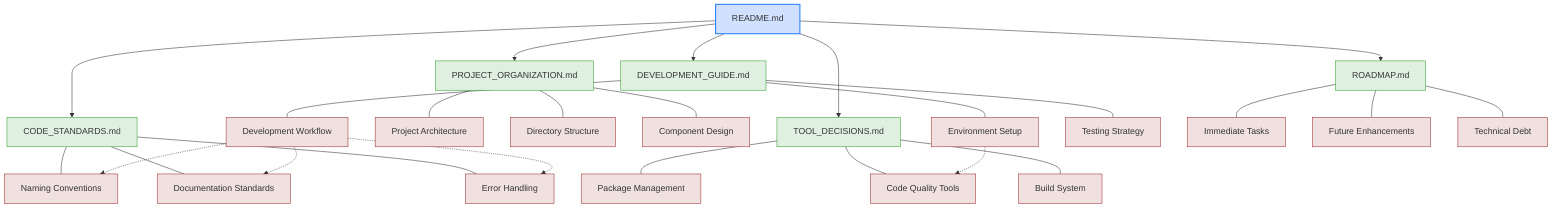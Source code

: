 graph TD
    A[README.md] --> B[PROJECT_ORGANIZATION.md]
    A --> C[CODE_STANDARDS.md]
    A --> D[TOOL_DECISIONS.md]
    A --> E[DEVELOPMENT_GUIDE.md]
    A --> F[ROADMAP.md]
    
    B --- G[Project Architecture]
    B --- H[Directory Structure]
    B --- I[Component Design]
    
    C --- J[Naming Conventions]
    C --- K[Documentation Standards]
    C --- L[Error Handling]
    
    D --- M[Package Management]
    D --- N[Code Quality Tools]
    D --- O[Build System]
    
    E --- P[Environment Setup]
    E --- Q[Development Workflow]
    E --- R[Testing Strategy]
    
    F --- S[Immediate Tasks]
    F --- T[Future Enhancements]
    F --- U[Technical Debt]
    
    P -.-> N
    Q -.-> J
    Q -.-> K
    Q -.-> L
    
    classDef primary fill:#d0e0ff,stroke:#3080ff,stroke-width:2px
    classDef secondary fill:#e0f0e0,stroke:#30a030,stroke-width:1px
    classDef tertiary fill:#f0e0e0,stroke:#a03030,stroke-width:1px
    
    class A primary
    class B,C,D,E,F secondary
    class G,H,I,J,K,L,M,N,O,P,Q,R,S,T,U tertiary